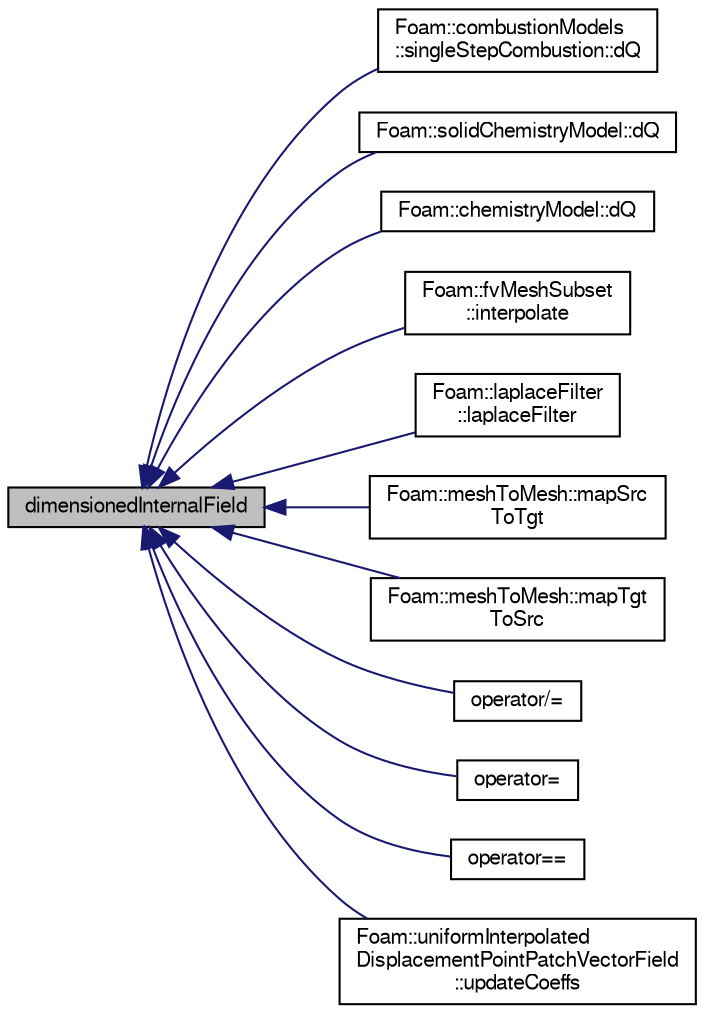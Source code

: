 digraph "dimensionedInternalField"
{
  bgcolor="transparent";
  edge [fontname="FreeSans",fontsize="10",labelfontname="FreeSans",labelfontsize="10"];
  node [fontname="FreeSans",fontsize="10",shape=record];
  rankdir="LR";
  Node1 [label="dimensionedInternalField",height=0.2,width=0.4,color="black", fillcolor="grey75", style="filled" fontcolor="black"];
  Node1 -> Node2 [dir="back",color="midnightblue",fontsize="10",style="solid",fontname="FreeSans"];
  Node2 [label="Foam::combustionModels\l::singleStepCombustion::dQ",height=0.2,width=0.4,color="black",URL="$a02257.html#a7a9e7511a3eaa42592a0647f3532beb9",tooltip="Heat release rate calculated from fuel consumption rate matrix. "];
  Node1 -> Node3 [dir="back",color="midnightblue",fontsize="10",style="solid",fontname="FreeSans"];
  Node3 [label="Foam::solidChemistryModel::dQ",height=0.2,width=0.4,color="black",URL="$a02299.html#a5007b91923f971921d09fe1f159462d7",tooltip="Return the heat release, i.e. enthalpy/sec [m2/s3]. "];
  Node1 -> Node4 [dir="back",color="midnightblue",fontsize="10",style="solid",fontname="FreeSans"];
  Node4 [label="Foam::chemistryModel::dQ",height=0.2,width=0.4,color="black",URL="$a00255.html#a5007b91923f971921d09fe1f159462d7",tooltip="Return the heat release, i.e. enthalpy/sec [kg/m2/s3]. "];
  Node1 -> Node5 [dir="back",color="midnightblue",fontsize="10",style="solid",fontname="FreeSans"];
  Node5 [label="Foam::fvMeshSubset\l::interpolate",height=0.2,width=0.4,color="black",URL="$a00856.html#aafbadde192d2cc55a2187276131af954",tooltip="Map surface field. "];
  Node1 -> Node6 [dir="back",color="midnightblue",fontsize="10",style="solid",fontname="FreeSans"];
  Node6 [label="Foam::laplaceFilter\l::laplaceFilter",height=0.2,width=0.4,color="black",URL="$a01233.html#a87f186f0b5de562cf1f79251fec52491",tooltip="Construct from components. "];
  Node1 -> Node7 [dir="back",color="midnightblue",fontsize="10",style="solid",fontname="FreeSans"];
  Node7 [label="Foam::meshToMesh::mapSrc\lToTgt",height=0.2,width=0.4,color="black",URL="$a01433.html#a209d383ec33cb0f7c966bae4335c75a7",tooltip="Interpolate a field with a defined operation. Values. "];
  Node1 -> Node8 [dir="back",color="midnightblue",fontsize="10",style="solid",fontname="FreeSans"];
  Node8 [label="Foam::meshToMesh::mapTgt\lToSrc",height=0.2,width=0.4,color="black",URL="$a01433.html#a2a50eac6d54e46cb19505a4f41de2e0b",tooltip="Interpolate a field with a defined operation. Values. "];
  Node1 -> Node9 [dir="back",color="midnightblue",fontsize="10",style="solid",fontname="FreeSans"];
  Node9 [label="operator/=",height=0.2,width=0.4,color="black",URL="$a00896.html#af439522bbd05639f4e870217c9cc4d3d"];
  Node1 -> Node10 [dir="back",color="midnightblue",fontsize="10",style="solid",fontname="FreeSans"];
  Node10 [label="operator=",height=0.2,width=0.4,color="black",URL="$a00896.html#ae246d5ce16082300e22af3ff1b727766"];
  Node1 -> Node11 [dir="back",color="midnightblue",fontsize="10",style="solid",fontname="FreeSans"];
  Node11 [label="operator==",height=0.2,width=0.4,color="black",URL="$a00896.html#a6381380e7eabc0bb22e86f2513a2c1d5"];
  Node1 -> Node12 [dir="back",color="midnightblue",fontsize="10",style="solid",fontname="FreeSans"];
  Node12 [label="Foam::uniformInterpolated\lDisplacementPointPatchVectorField\l::updateCoeffs",height=0.2,width=0.4,color="black",URL="$a02676.html#a7e24eafac629d3733181cd942d4c902f",tooltip="Update the coefficients associated with the patch field. "];
}
